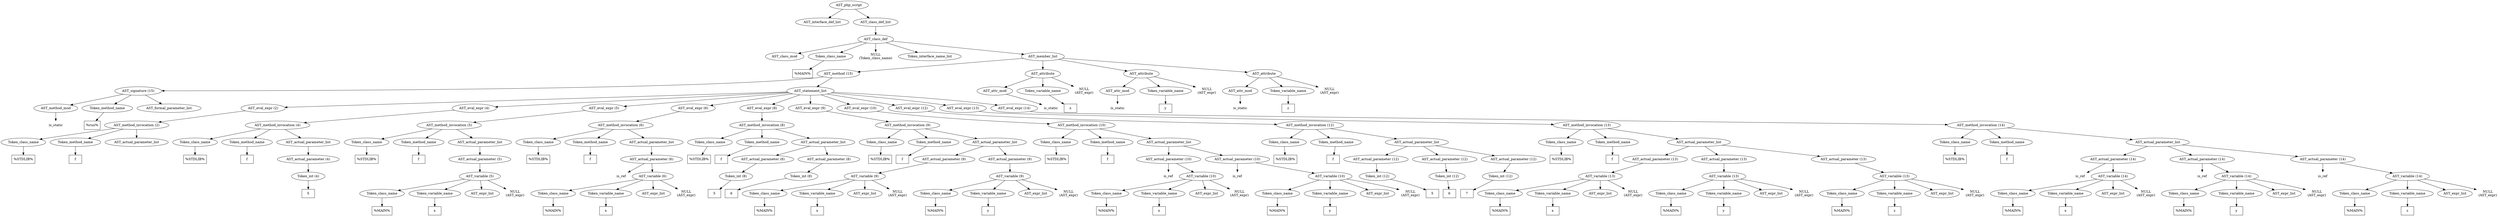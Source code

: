 /*
 * AST in dot format generated by phc -- the PHP compiler
 */

digraph AST {
node_0 [label="AST_php_script"];
node_1 [label="AST_interface_def_list"];
node_2 [label="AST_class_def_list"];
node_3 [label="AST_class_def"];
node_4 [label="AST_class_mod"];
node_5 [label="Token_class_name"];
node_6 [label="%MAIN%", shape=box]
node_5 -> node_6;
node_7 [label="NULL\n(Token_class_name)", shape=plaintext]
node_8 [label="Token_interface_name_list"];
node_9 [label="AST_member_list"];
node_10 [label="AST_method (15)"];
node_11 [label="AST_signature (15)"];
node_12 [label="AST_method_mod"];
node_13 [label="is_static", shape=plaintext]
node_12 -> node_13;
node_14 [label="Token_method_name"];
node_15 [label="%run%", shape=box]
node_14 -> node_15;
node_16 [label="AST_formal_parameter_list"];
node_11 -> node_16;
node_11 -> node_14;
node_11 -> node_12;
node_17 [label="AST_statement_list"];
node_18 [label="AST_eval_expr (2)"];
node_19 [label="AST_method_invocation (2)"];
node_20 [label="Token_class_name"];
node_21 [label="%STDLIB%", shape=box]
node_20 -> node_21;
node_22 [label="Token_method_name"];
node_23 [label="f", shape=box]
node_22 -> node_23;
node_24 [label="AST_actual_parameter_list"];
node_19 -> node_24;
node_19 -> node_22;
node_19 -> node_20;
node_18 -> node_19;
node_25 [label="AST_eval_expr (4)"];
node_26 [label="AST_method_invocation (4)"];
node_27 [label="Token_class_name"];
node_28 [label="%STDLIB%", shape=box]
node_27 -> node_28;
node_29 [label="Token_method_name"];
node_30 [label="f", shape=box]
node_29 -> node_30;
node_31 [label="AST_actual_parameter_list"];
node_32 [label="AST_actual_parameter (4)"];
node_33 [label="Token_int (4)"];
node_34 [label="5", shape=box]
node_33 -> node_34;
node_32 -> node_33;
node_31 -> node_32;
node_26 -> node_31;
node_26 -> node_29;
node_26 -> node_27;
node_25 -> node_26;
node_35 [label="AST_eval_expr (5)"];
node_36 [label="AST_method_invocation (5)"];
node_37 [label="Token_class_name"];
node_38 [label="%STDLIB%", shape=box]
node_37 -> node_38;
node_39 [label="Token_method_name"];
node_40 [label="f", shape=box]
node_39 -> node_40;
node_41 [label="AST_actual_parameter_list"];
node_42 [label="AST_actual_parameter (5)"];
node_43 [label="AST_variable (5)"];
node_44 [label="Token_class_name"];
node_45 [label="%MAIN%", shape=box]
node_44 -> node_45;
node_46 [label="Token_variable_name"];
node_47 [label="x", shape=box]
node_46 -> node_47;
node_48 [label="AST_expr_list"];
node_49 [label="NULL\n(AST_expr)", shape=plaintext]
node_43 -> node_49;
node_43 -> node_48;
node_43 -> node_46;
node_43 -> node_44;
node_42 -> node_43;
node_41 -> node_42;
node_36 -> node_41;
node_36 -> node_39;
node_36 -> node_37;
node_35 -> node_36;
node_50 [label="AST_eval_expr (6)"];
node_51 [label="AST_method_invocation (6)"];
node_52 [label="Token_class_name"];
node_53 [label="%STDLIB%", shape=box]
node_52 -> node_53;
node_54 [label="Token_method_name"];
node_55 [label="f", shape=box]
node_54 -> node_55;
node_56 [label="AST_actual_parameter_list"];
node_57 [label="AST_actual_parameter (6)"];
node_58 [label="is_ref", shape=plaintext]
node_59 [label="AST_variable (6)"];
node_60 [label="Token_class_name"];
node_61 [label="%MAIN%", shape=box]
node_60 -> node_61;
node_62 [label="Token_variable_name"];
node_63 [label="x", shape=box]
node_62 -> node_63;
node_64 [label="AST_expr_list"];
node_65 [label="NULL\n(AST_expr)", shape=plaintext]
node_59 -> node_65;
node_59 -> node_64;
node_59 -> node_62;
node_59 -> node_60;
node_57 -> node_59;
node_57 -> node_58;
node_56 -> node_57;
node_51 -> node_56;
node_51 -> node_54;
node_51 -> node_52;
node_50 -> node_51;
node_66 [label="AST_eval_expr (8)"];
node_67 [label="AST_method_invocation (8)"];
node_68 [label="Token_class_name"];
node_69 [label="%STDLIB%", shape=box]
node_68 -> node_69;
node_70 [label="Token_method_name"];
node_71 [label="f", shape=box]
node_70 -> node_71;
node_72 [label="AST_actual_parameter_list"];
node_73 [label="AST_actual_parameter (8)"];
node_74 [label="Token_int (8)"];
node_75 [label="5", shape=box]
node_74 -> node_75;
node_73 -> node_74;
node_76 [label="AST_actual_parameter (8)"];
node_77 [label="Token_int (8)"];
node_78 [label="6", shape=box]
node_77 -> node_78;
node_76 -> node_77;
node_72 -> node_76;
node_72 -> node_73;
node_67 -> node_72;
node_67 -> node_70;
node_67 -> node_68;
node_66 -> node_67;
node_79 [label="AST_eval_expr (9)"];
node_80 [label="AST_method_invocation (9)"];
node_81 [label="Token_class_name"];
node_82 [label="%STDLIB%", shape=box]
node_81 -> node_82;
node_83 [label="Token_method_name"];
node_84 [label="f", shape=box]
node_83 -> node_84;
node_85 [label="AST_actual_parameter_list"];
node_86 [label="AST_actual_parameter (9)"];
node_87 [label="AST_variable (9)"];
node_88 [label="Token_class_name"];
node_89 [label="%MAIN%", shape=box]
node_88 -> node_89;
node_90 [label="Token_variable_name"];
node_91 [label="x", shape=box]
node_90 -> node_91;
node_92 [label="AST_expr_list"];
node_93 [label="NULL\n(AST_expr)", shape=plaintext]
node_87 -> node_93;
node_87 -> node_92;
node_87 -> node_90;
node_87 -> node_88;
node_86 -> node_87;
node_94 [label="AST_actual_parameter (9)"];
node_95 [label="AST_variable (9)"];
node_96 [label="Token_class_name"];
node_97 [label="%MAIN%", shape=box]
node_96 -> node_97;
node_98 [label="Token_variable_name"];
node_99 [label="y", shape=box]
node_98 -> node_99;
node_100 [label="AST_expr_list"];
node_101 [label="NULL\n(AST_expr)", shape=plaintext]
node_95 -> node_101;
node_95 -> node_100;
node_95 -> node_98;
node_95 -> node_96;
node_94 -> node_95;
node_85 -> node_94;
node_85 -> node_86;
node_80 -> node_85;
node_80 -> node_83;
node_80 -> node_81;
node_79 -> node_80;
node_102 [label="AST_eval_expr (10)"];
node_103 [label="AST_method_invocation (10)"];
node_104 [label="Token_class_name"];
node_105 [label="%STDLIB%", shape=box]
node_104 -> node_105;
node_106 [label="Token_method_name"];
node_107 [label="f", shape=box]
node_106 -> node_107;
node_108 [label="AST_actual_parameter_list"];
node_109 [label="AST_actual_parameter (10)"];
node_110 [label="is_ref", shape=plaintext]
node_111 [label="AST_variable (10)"];
node_112 [label="Token_class_name"];
node_113 [label="%MAIN%", shape=box]
node_112 -> node_113;
node_114 [label="Token_variable_name"];
node_115 [label="x", shape=box]
node_114 -> node_115;
node_116 [label="AST_expr_list"];
node_117 [label="NULL\n(AST_expr)", shape=plaintext]
node_111 -> node_117;
node_111 -> node_116;
node_111 -> node_114;
node_111 -> node_112;
node_109 -> node_111;
node_109 -> node_110;
node_118 [label="AST_actual_parameter (10)"];
node_119 [label="is_ref", shape=plaintext]
node_120 [label="AST_variable (10)"];
node_121 [label="Token_class_name"];
node_122 [label="%MAIN%", shape=box]
node_121 -> node_122;
node_123 [label="Token_variable_name"];
node_124 [label="y", shape=box]
node_123 -> node_124;
node_125 [label="AST_expr_list"];
node_126 [label="NULL\n(AST_expr)", shape=plaintext]
node_120 -> node_126;
node_120 -> node_125;
node_120 -> node_123;
node_120 -> node_121;
node_118 -> node_120;
node_118 -> node_119;
node_108 -> node_118;
node_108 -> node_109;
node_103 -> node_108;
node_103 -> node_106;
node_103 -> node_104;
node_102 -> node_103;
node_127 [label="AST_eval_expr (12)"];
node_128 [label="AST_method_invocation (12)"];
node_129 [label="Token_class_name"];
node_130 [label="%STDLIB%", shape=box]
node_129 -> node_130;
node_131 [label="Token_method_name"];
node_132 [label="f", shape=box]
node_131 -> node_132;
node_133 [label="AST_actual_parameter_list"];
node_134 [label="AST_actual_parameter (12)"];
node_135 [label="Token_int (12)"];
node_136 [label="5", shape=box]
node_135 -> node_136;
node_134 -> node_135;
node_137 [label="AST_actual_parameter (12)"];
node_138 [label="Token_int (12)"];
node_139 [label="6", shape=box]
node_138 -> node_139;
node_137 -> node_138;
node_140 [label="AST_actual_parameter (12)"];
node_141 [label="Token_int (12)"];
node_142 [label="7", shape=box]
node_141 -> node_142;
node_140 -> node_141;
node_133 -> node_140;
node_133 -> node_137;
node_133 -> node_134;
node_128 -> node_133;
node_128 -> node_131;
node_128 -> node_129;
node_127 -> node_128;
node_143 [label="AST_eval_expr (13)"];
node_144 [label="AST_method_invocation (13)"];
node_145 [label="Token_class_name"];
node_146 [label="%STDLIB%", shape=box]
node_145 -> node_146;
node_147 [label="Token_method_name"];
node_148 [label="f", shape=box]
node_147 -> node_148;
node_149 [label="AST_actual_parameter_list"];
node_150 [label="AST_actual_parameter (13)"];
node_151 [label="AST_variable (13)"];
node_152 [label="Token_class_name"];
node_153 [label="%MAIN%", shape=box]
node_152 -> node_153;
node_154 [label="Token_variable_name"];
node_155 [label="x", shape=box]
node_154 -> node_155;
node_156 [label="AST_expr_list"];
node_157 [label="NULL\n(AST_expr)", shape=plaintext]
node_151 -> node_157;
node_151 -> node_156;
node_151 -> node_154;
node_151 -> node_152;
node_150 -> node_151;
node_158 [label="AST_actual_parameter (13)"];
node_159 [label="AST_variable (13)"];
node_160 [label="Token_class_name"];
node_161 [label="%MAIN%", shape=box]
node_160 -> node_161;
node_162 [label="Token_variable_name"];
node_163 [label="y", shape=box]
node_162 -> node_163;
node_164 [label="AST_expr_list"];
node_165 [label="NULL\n(AST_expr)", shape=plaintext]
node_159 -> node_165;
node_159 -> node_164;
node_159 -> node_162;
node_159 -> node_160;
node_158 -> node_159;
node_166 [label="AST_actual_parameter (13)"];
node_167 [label="AST_variable (13)"];
node_168 [label="Token_class_name"];
node_169 [label="%MAIN%", shape=box]
node_168 -> node_169;
node_170 [label="Token_variable_name"];
node_171 [label="z", shape=box]
node_170 -> node_171;
node_172 [label="AST_expr_list"];
node_173 [label="NULL\n(AST_expr)", shape=plaintext]
node_167 -> node_173;
node_167 -> node_172;
node_167 -> node_170;
node_167 -> node_168;
node_166 -> node_167;
node_149 -> node_166;
node_149 -> node_158;
node_149 -> node_150;
node_144 -> node_149;
node_144 -> node_147;
node_144 -> node_145;
node_143 -> node_144;
node_174 [label="AST_eval_expr (14)"];
node_175 [label="AST_method_invocation (14)"];
node_176 [label="Token_class_name"];
node_177 [label="%STDLIB%", shape=box]
node_176 -> node_177;
node_178 [label="Token_method_name"];
node_179 [label="f", shape=box]
node_178 -> node_179;
node_180 [label="AST_actual_parameter_list"];
node_181 [label="AST_actual_parameter (14)"];
node_182 [label="is_ref", shape=plaintext]
node_183 [label="AST_variable (14)"];
node_184 [label="Token_class_name"];
node_185 [label="%MAIN%", shape=box]
node_184 -> node_185;
node_186 [label="Token_variable_name"];
node_187 [label="x", shape=box]
node_186 -> node_187;
node_188 [label="AST_expr_list"];
node_189 [label="NULL\n(AST_expr)", shape=plaintext]
node_183 -> node_189;
node_183 -> node_188;
node_183 -> node_186;
node_183 -> node_184;
node_181 -> node_183;
node_181 -> node_182;
node_190 [label="AST_actual_parameter (14)"];
node_191 [label="is_ref", shape=plaintext]
node_192 [label="AST_variable (14)"];
node_193 [label="Token_class_name"];
node_194 [label="%MAIN%", shape=box]
node_193 -> node_194;
node_195 [label="Token_variable_name"];
node_196 [label="y", shape=box]
node_195 -> node_196;
node_197 [label="AST_expr_list"];
node_198 [label="NULL\n(AST_expr)", shape=plaintext]
node_192 -> node_198;
node_192 -> node_197;
node_192 -> node_195;
node_192 -> node_193;
node_190 -> node_192;
node_190 -> node_191;
node_199 [label="AST_actual_parameter (14)"];
node_200 [label="is_ref", shape=plaintext]
node_201 [label="AST_variable (14)"];
node_202 [label="Token_class_name"];
node_203 [label="%MAIN%", shape=box]
node_202 -> node_203;
node_204 [label="Token_variable_name"];
node_205 [label="z", shape=box]
node_204 -> node_205;
node_206 [label="AST_expr_list"];
node_207 [label="NULL\n(AST_expr)", shape=plaintext]
node_201 -> node_207;
node_201 -> node_206;
node_201 -> node_204;
node_201 -> node_202;
node_199 -> node_201;
node_199 -> node_200;
node_180 -> node_199;
node_180 -> node_190;
node_180 -> node_181;
node_175 -> node_180;
node_175 -> node_178;
node_175 -> node_176;
node_174 -> node_175;
node_17 -> node_174;
node_17 -> node_143;
node_17 -> node_127;
node_17 -> node_102;
node_17 -> node_79;
node_17 -> node_66;
node_17 -> node_50;
node_17 -> node_35;
node_17 -> node_25;
node_17 -> node_18;
node_10 -> node_17;
node_10 -> node_11;
node_208 [label="AST_attribute"];
node_209 [label="AST_attr_mod"];
node_210 [label="is_static", shape=plaintext]
node_209 -> node_210;
node_211 [label="Token_variable_name"];
node_212 [label="x", shape=box]
node_211 -> node_212;
node_213 [label="NULL\n(AST_expr)", shape=plaintext]
node_208 -> node_213;
node_208 -> node_211;
node_208 -> node_209;
node_214 [label="AST_attribute"];
node_215 [label="AST_attr_mod"];
node_216 [label="is_static", shape=plaintext]
node_215 -> node_216;
node_217 [label="Token_variable_name"];
node_218 [label="y", shape=box]
node_217 -> node_218;
node_219 [label="NULL\n(AST_expr)", shape=plaintext]
node_214 -> node_219;
node_214 -> node_217;
node_214 -> node_215;
node_220 [label="AST_attribute"];
node_221 [label="AST_attr_mod"];
node_222 [label="is_static", shape=plaintext]
node_221 -> node_222;
node_223 [label="Token_variable_name"];
node_224 [label="z", shape=box]
node_223 -> node_224;
node_225 [label="NULL\n(AST_expr)", shape=plaintext]
node_220 -> node_225;
node_220 -> node_223;
node_220 -> node_221;
node_9 -> node_220;
node_9 -> node_214;
node_9 -> node_208;
node_9 -> node_10;
node_3 -> node_9;
node_3 -> node_8;
node_3 -> node_7;
node_3 -> node_5;
node_3 -> node_4;
node_2 -> node_3;
node_0 -> node_2;
node_0 -> node_1;
}
